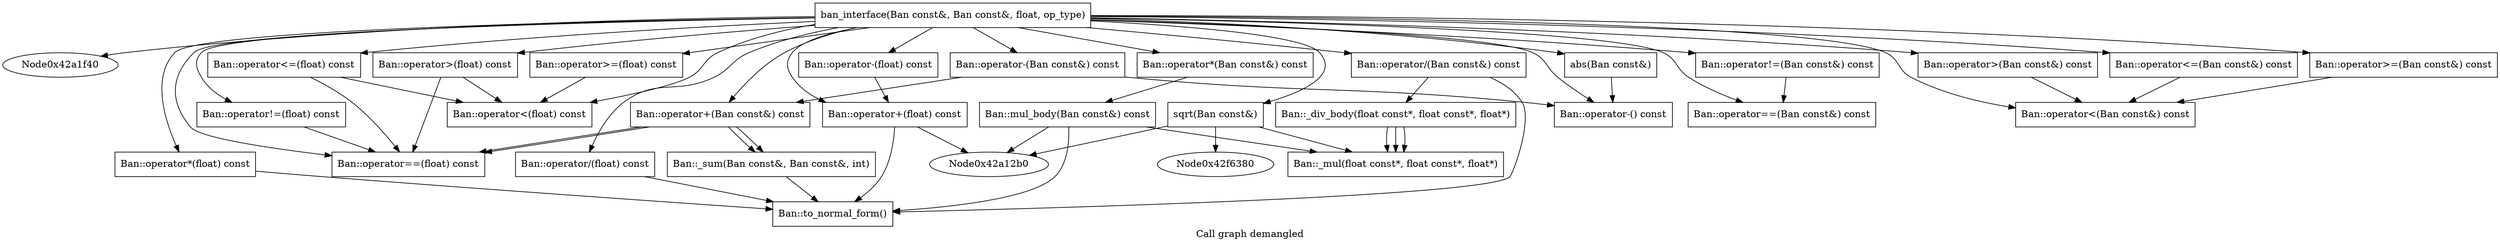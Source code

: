 digraph "Call graph demangled" {
	label="Call graph demangled";

	Node0x42a19c0 [shape=record,label="{ban_interface(Ban const&, Ban const&, float, op_type)}" fid="1" demanglename="ban_interface" manglename="_Z13ban_interfaceRK3BanS1_f7op_type" filename="../../../../../src/ban_interface.cpp" linenumber="4"];
	Node0x42a19c0 -> Node0x42a1f40;
	Node0x42a19c0 -> Node0x42a1fe0;
	Node0x42a19c0 -> Node0x42a1f70;
	Node0x42a19c0 -> Node0x42a20e0;
	Node0x42a19c0 -> Node0x42a2150;
	Node0x42a19c0 -> Node0x42a21c0;
	Node0x42a19c0 -> Node0x42a2230;
	Node0x42a19c0 -> Node0x42a22a0;
	Node0x42a19c0 -> Node0x42a2310;
	Node0x42a19c0 -> Node0x42a2380;
	Node0x42a19c0 -> Node0x42a23f0;
	Node0x42a19c0 -> Node0x42a2460;
	Node0x42a19c0 -> Node0x42a24d0;
	Node0x42a19c0 -> Node0x42a2540;
	Node0x42a19c0 -> Node0x42a25b0;
	Node0x42a19c0 -> Node0x42a2620;
	Node0x42a19c0 -> Node0x42a2690;
	Node0x42a19c0 -> Node0x42a2700;
	Node0x42a19c0 -> Node0x42a2770;
	Node0x42a19c0 -> Node0x42a27e0;
	Node0x42a19c0 -> Node0x42a2850;
	Node0x42a19c0 -> Node0x42a28c0;
	Node0x42a19c0 -> Node0x42a2930;
	Node0x42a19c0 -> Node0x42a29a0;
	Node0x42a1fe0 [shape=record,label="{Ban::operator+(Ban const&) const}" fid="2" demanglename="Ban::operator+" manglename="_ZNK3BanplERKS_" filename="../../../../../src/ban_s3.cpp" linenumber="79"];
	Node0x42a1fe0 -> Node0x42a2770;
	Node0x42a1fe0 -> Node0x42a2770;
	Node0x42a1fe0 -> Node0x42a35b0;
	Node0x42a1fe0 -> Node0x42a35b0;
	Node0x42a2770 [shape=record,label="{Ban::operator==(float) const}" fid="3" demanglename="Ban::operator==" manglename="_ZNK3BaneqEf" filename="../../../../../src/ban_s3.cpp" linenumber="26"];
	Node0x42a35b0 [shape=record,label="{Ban::_sum(Ban const&, Ban const&, int)}" fid="4" demanglename="Ban::_sum" manglename="_ZN3Ban4_sumERKS_S1_i" filename="../../../../../src/ban_s3.cpp" linenumber="55"];
	Node0x42a35b0 -> Node0x42a3540;
	Node0x42a3540 [shape=record,label="{Ban::to_normal_form()}" fid="5" demanglename="Ban::to_normal_form" manglename="_ZN3Ban14to_normal_formEv" filename="../../../../../src/ban_s3.cpp" linenumber="31"];
	Node0x42a1f70 [shape=record,label="{Ban::operator-() const}" fid="6" demanglename="Ban::operator-" manglename="_ZNK3BanngEv" filename="../../../../../src/ban_s3.cpp" linenumber="104"];
	Node0x42a20e0 [shape=record,label="{Ban::operator-(Ban const&) const}" fid="7" demanglename="Ban::operator-" manglename="_ZNK3BanmiERKS_" filename="../../../../../src/ban_s3.h" linenumber="63"];
	Node0x42a20e0 -> Node0x42a1f70;
	Node0x42a20e0 -> Node0x42a1fe0;
	Node0x42a2150 [shape=record,label="{Ban::operator*(Ban const&) const}" fid="8" demanglename="Ban::operator*" manglename="_ZNK3BanmlERKS_" filename="../../../../../src/ban_s3.cpp" linenumber="131"];
	Node0x42a2150 -> Node0x42a3710;
	Node0x42a3710 [shape=record,label="{Ban::mul_body(Ban const&) const}" fid="9" demanglename="Ban::mul_body" manglename="_ZNK3Ban8mul_bodyERKS_" filename="../../../../../src/ban_s3.cpp" linenumber="119"];
	Node0x42a3710 -> Node0x42a3610;
	Node0x42a3710 -> Node0x42a12b0;
	Node0x42a3710 -> Node0x42a3540;
	Node0x42a3610 [shape=record,label="{Ban::_mul(float const*, float const*, float*)}" fid="10" demanglename="Ban::_mul" manglename="_ZN3Ban4_mulEPKfS1_Pf" filename="../../../../../src/ban_s3.cpp" linenumber="113"];
	Node0x42a21c0 [shape=record,label="{Ban::operator/(Ban const&) const}" fid="11" demanglename="Ban::operator/" manglename="_ZNK3BandvERKS_" filename="../../../../../src/ban_s3.cpp" linenumber="162"];
	Node0x42a21c0 -> Node0x42a4050;
	Node0x42a21c0 -> Node0x42a3540;
	Node0x42a4050 [shape=record,label="{Ban::_div_body(float const*, float const*, float*)}" fid="12" demanglename="Ban::_div_body" manglename="_ZN3Ban9_div_bodyEPKfS1_Pf" filename="../../../../../src/ban_s3.cpp" linenumber="135"];
	Node0x42a4050 -> Node0x42a3610;
	Node0x42a4050 -> Node0x42a3610;
	Node0x42a4050 -> Node0x42a3610;
	Node0x42a2230 [shape=record,label="{abs(Ban const&)}" fid="13" demanglename="abs" manglename="_Z3absRK3Ban" filename="../../../../../src/ban_s3.cpp" linenumber="256"];
	Node0x42a2230 -> Node0x42a1f70;
	Node0x42a22a0 [shape=record,label="{sqrt(Ban const&)}" fid="14" demanglename="sqrt" manglename="_Z4sqrtRK3Ban" filename="../../../../../src/ban_s3.cpp" linenumber="263"];
	Node0x42a22a0 -> Node0x42a3610;
	Node0x42a22a0 -> Node0x42f6380;
	Node0x42a22a0 -> Node0x42a12b0;
	Node0x42a2310 [shape=record,label="{Ban::operator==(Ban const&) const}" fid="15" demanglename="Ban::operator==" manglename="_ZNK3BaneqERKS_" filename="../../../../../src/ban_s3.cpp" linenumber="22"];
	Node0x42a2380 [shape=record,label="{Ban::operator!=(Ban const&) const}" fid="16" demanglename="Ban::operator!=" manglename="_ZNK3BanneERKS_" filename="../../../../../src/ban_s3.h" linenumber="75"];
	Node0x42a2380 -> Node0x42a2310;
	Node0x42a23f0 [shape=record,label="{Ban::operator\<(Ban const&) const}" fid="17" demanglename="Ban::operator\<" manglename="_ZNK3BanltERKS_" filename="../../../../../src/ban_s3.cpp" linenumber="197"];
	Node0x42a2460 [shape=record,label="{Ban::operator\>(Ban const&) const}" fid="18" demanglename="Ban::operator\>" manglename="_ZNK3BangtERKS_" filename="../../../../../src/ban_s3.h" linenumber="77"];
	Node0x42a2460 -> Node0x42a23f0;
	Node0x42a24d0 [shape=record,label="{Ban::operator\<=(Ban const&) const}" fid="19" demanglename="Ban::operator\<=" manglename="_ZNK3BanleERKS_" filename="../../../../../src/ban_s3.h" linenumber="78"];
	Node0x42a24d0 -> Node0x42a23f0;
	Node0x42a2540 [shape=record,label="{Ban::operator\>=(Ban const&) const}" fid="20" demanglename="Ban::operator\>=" manglename="_ZNK3BangeERKS_" filename="../../../../../src/ban_s3.h" linenumber="79"];
	Node0x42a2540 -> Node0x42a23f0;
	Node0x42a25b0 [shape=record,label="{Ban::operator+(float) const}" fid="21" demanglename="Ban::operator+" manglename="_ZNK3BanplEf" filename="../../../../../src/ban_s3.cpp" linenumber="290"];
	Node0x42a25b0 -> Node0x42a3540;
	Node0x42a25b0 -> Node0x42a12b0;
	Node0x42a2620 [shape=record,label="{Ban::operator-(float) const}" fid="22" demanglename="Ban::operator-" manglename="_ZNK3BanmiEf" filename="../../../../../src/ban_s3.h" linenumber="83"];
	Node0x42a2620 -> Node0x42a25b0;
	Node0x42a2690 [shape=record,label="{Ban::operator*(float) const}" fid="23" demanglename="Ban::operator*" manglename="_ZNK3BanmlEf" filename="../../../../../src/ban_s3.cpp" linenumber="331"];
	Node0x42a2690 -> Node0x42a3540;
	Node0x42a2700 [shape=record,label="{Ban::operator/(float) const}" fid="24" demanglename="Ban::operator/" manglename="_ZNK3BandvEf" filename="../../../../../src/ban_s3.cpp" linenumber="343"];
	Node0x42a2700 -> Node0x42a3540;
	Node0x42a27e0 [shape=record,label="{Ban::operator!=(float) const}" fid="25" demanglename="Ban::operator!=" manglename="_ZNK3BanneEf" filename="../../../../../src/ban_s3.h" linenumber="88"];
	Node0x42a27e0 -> Node0x42a2770;
	Node0x42a2850 [shape=record,label="{Ban::operator\<(float) const}" fid="26" demanglename="Ban::operator\<" manglename="_ZNK3BanltEf" filename="../../../../../src/ban_s3.cpp" linenumber="232"];
	Node0x42a28c0 [shape=record,label="{Ban::operator\>(float) const}" fid="27" demanglename="Ban::operator\>" manglename="_ZNK3BangtEf" filename="../../../../../src/ban_s3.h" linenumber="90"];
	Node0x42a28c0 -> Node0x42a2770;
	Node0x42a28c0 -> Node0x42a2850;
	Node0x42a2930 [shape=record,label="{Ban::operator\<=(float) const}" fid="28" demanglename="Ban::operator\<=" manglename="_ZNK3BanleEf" filename="../../../../../src/ban_s3.h" linenumber="91"];
	Node0x42a2930 -> Node0x42a2770;
	Node0x42a2930 -> Node0x42a2850;
	Node0x42a29a0 [shape=record,label="{Ban::operator\>=(float) const}" fid="29" demanglename="Ban::operator\>=" manglename="_ZNK3BangeEf" filename="../../../../../src/ban_s3.h" linenumber="92"];
	Node0x42a29a0 -> Node0x42a2850;
}
